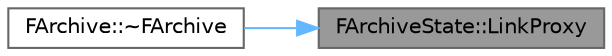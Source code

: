 digraph "FArchiveState::LinkProxy"
{
 // INTERACTIVE_SVG=YES
 // LATEX_PDF_SIZE
  bgcolor="transparent";
  edge [fontname=Helvetica,fontsize=10,labelfontname=Helvetica,labelfontsize=10];
  node [fontname=Helvetica,fontsize=10,shape=box,height=0.2,width=0.4];
  rankdir="RL";
  Node1 [id="Node000001",label="FArchiveState::LinkProxy",height=0.2,width=0.4,color="gray40", fillcolor="grey60", style="filled", fontcolor="black",tooltip=" "];
  Node1 -> Node2 [id="edge1_Node000001_Node000002",dir="back",color="steelblue1",style="solid",tooltip=" "];
  Node2 [id="Node000002",label="FArchive::~FArchive",height=0.2,width=0.4,color="grey40", fillcolor="white", style="filled",URL="$d0/df8/classFArchive.html#ad466c7c3ab00c697c2e4f723131ee1a1",tooltip=" "];
}
